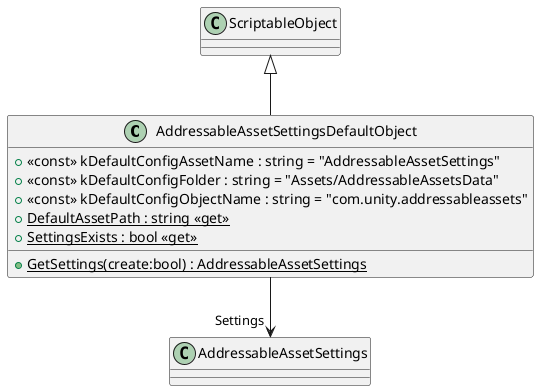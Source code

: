 @startuml
class AddressableAssetSettingsDefaultObject {
    + <<const>> kDefaultConfigAssetName : string = "AddressableAssetSettings"
    + <<const>> kDefaultConfigFolder : string = "Assets/AddressableAssetsData"
    + <<const>> kDefaultConfigObjectName : string = "com.unity.addressableassets"
    + {static} DefaultAssetPath : string <<get>>
    + {static} SettingsExists : bool <<get>>
    + {static} GetSettings(create:bool) : AddressableAssetSettings
}
ScriptableObject <|-- AddressableAssetSettingsDefaultObject
AddressableAssetSettingsDefaultObject --> "Settings" AddressableAssetSettings
@enduml
